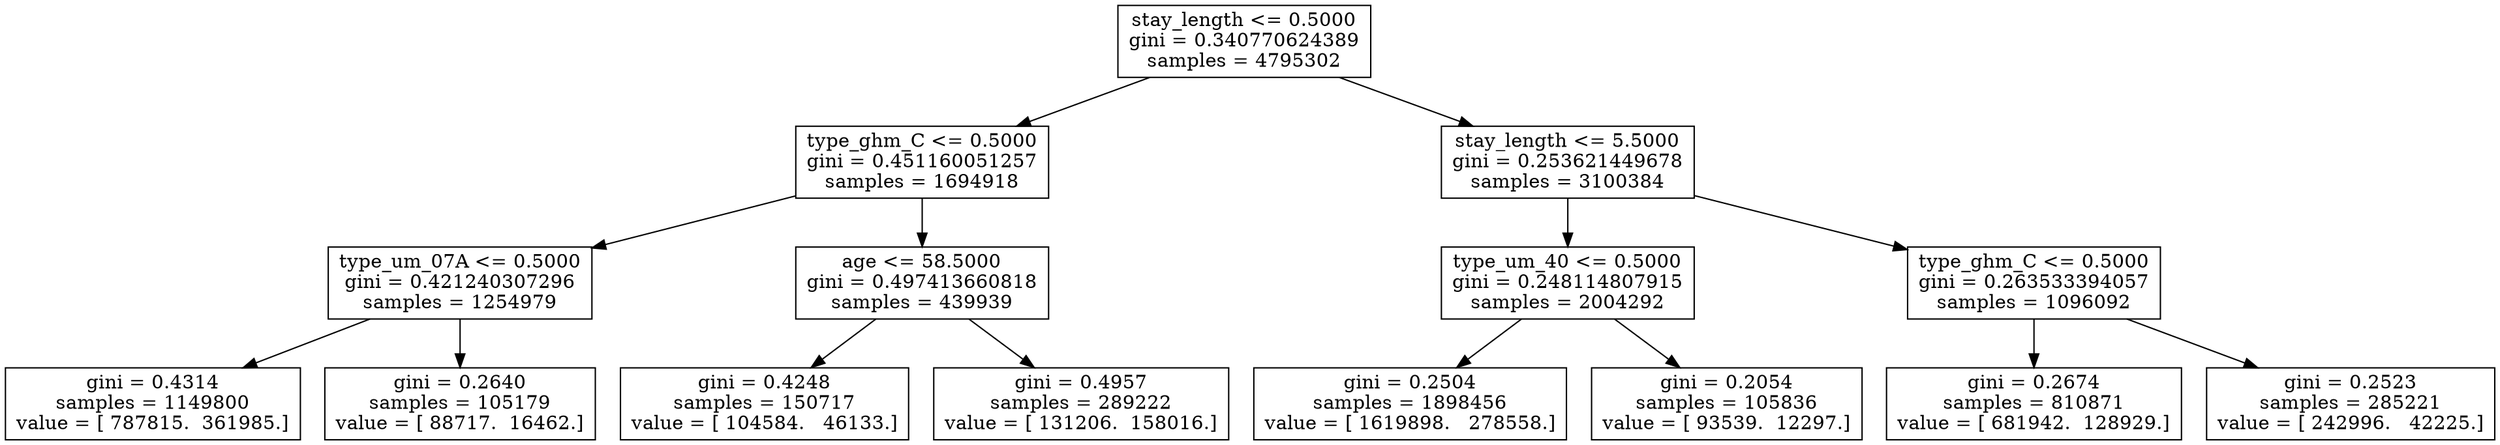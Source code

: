 digraph Tree {
0 [label="stay_length <= 0.5000\ngini = 0.340770624389\nsamples = 4795302", shape="box"] ;
1 [label="type_ghm_C <= 0.5000\ngini = 0.451160051257\nsamples = 1694918", shape="box"] ;
0 -> 1 ;
2 [label="type_um_07A <= 0.5000\ngini = 0.421240307296\nsamples = 1254979", shape="box"] ;
1 -> 2 ;
3 [label="gini = 0.4314\nsamples = 1149800\nvalue = [ 787815.  361985.]", shape="box"] ;
2 -> 3 ;
4 [label="gini = 0.2640\nsamples = 105179\nvalue = [ 88717.  16462.]", shape="box"] ;
2 -> 4 ;
5 [label="age <= 58.5000\ngini = 0.497413660818\nsamples = 439939", shape="box"] ;
1 -> 5 ;
6 [label="gini = 0.4248\nsamples = 150717\nvalue = [ 104584.   46133.]", shape="box"] ;
5 -> 6 ;
7 [label="gini = 0.4957\nsamples = 289222\nvalue = [ 131206.  158016.]", shape="box"] ;
5 -> 7 ;
8 [label="stay_length <= 5.5000\ngini = 0.253621449678\nsamples = 3100384", shape="box"] ;
0 -> 8 ;
9 [label="type_um_40 <= 0.5000\ngini = 0.248114807915\nsamples = 2004292", shape="box"] ;
8 -> 9 ;
10 [label="gini = 0.2504\nsamples = 1898456\nvalue = [ 1619898.   278558.]", shape="box"] ;
9 -> 10 ;
11 [label="gini = 0.2054\nsamples = 105836\nvalue = [ 93539.  12297.]", shape="box"] ;
9 -> 11 ;
12 [label="type_ghm_C <= 0.5000\ngini = 0.263533394057\nsamples = 1096092", shape="box"] ;
8 -> 12 ;
13 [label="gini = 0.2674\nsamples = 810871\nvalue = [ 681942.  128929.]", shape="box"] ;
12 -> 13 ;
14 [label="gini = 0.2523\nsamples = 285221\nvalue = [ 242996.   42225.]", shape="box"] ;
12 -> 14 ;
}